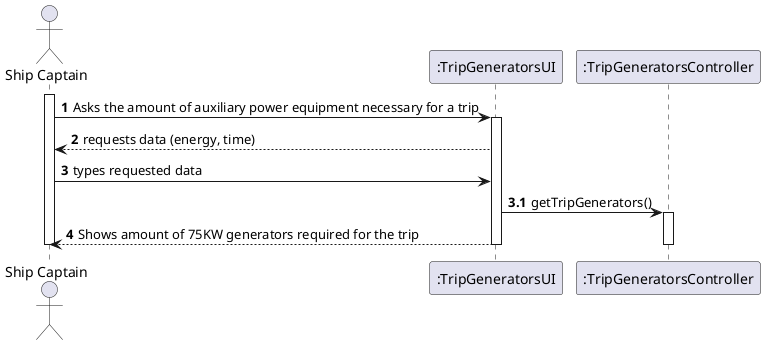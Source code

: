 @startuml
'https://plantuml.com/sequence-diagram

autonumber

actor "Ship Captain" as SP

participant ":TripGeneratorsUI" as UI
participant ":TripGeneratorsController" as CTRL

activate SP
SP -> UI : Asks the amount of auxiliary power equipment necessary for a trip

activate UI
UI --> SP : requests data (energy, time)

SP -> UI : types requested data

autonumber 3.1

UI -> CTRL : getTripGenerators()
activate CTRL

autonumber 4

UI --> SP : Shows amount of 75KW generators required for the trip

deactivate CTRL
deactivate UI
deactivate SP
@enduml